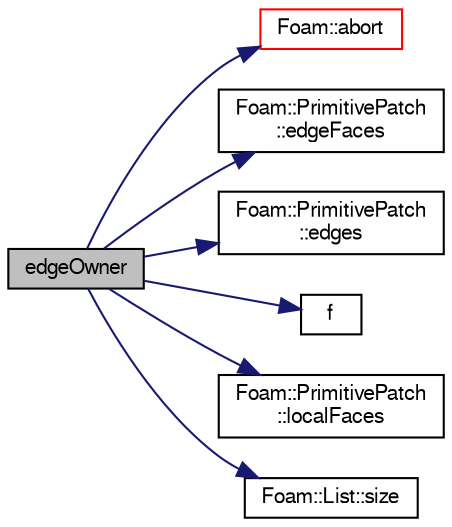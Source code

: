 digraph "edgeOwner"
{
  bgcolor="transparent";
  edge [fontname="FreeSans",fontsize="10",labelfontname="FreeSans",labelfontsize="10"];
  node [fontname="FreeSans",fontsize="10",shape=record];
  rankdir="LR";
  Node267 [label="edgeOwner",height=0.2,width=0.4,color="black", fillcolor="grey75", style="filled", fontcolor="black"];
  Node267 -> Node268 [color="midnightblue",fontsize="10",style="solid",fontname="FreeSans"];
  Node268 [label="Foam::abort",height=0.2,width=0.4,color="red",URL="$a21124.html#a447107a607d03e417307c203fa5fb44b"];
  Node267 -> Node311 [color="midnightblue",fontsize="10",style="solid",fontname="FreeSans"];
  Node311 [label="Foam::PrimitivePatch\l::edgeFaces",height=0.2,width=0.4,color="black",URL="$a27538.html#ad38ecd2902727a890ebd437731c271c8",tooltip="Return edge-face addressing. "];
  Node267 -> Node312 [color="midnightblue",fontsize="10",style="solid",fontname="FreeSans"];
  Node312 [label="Foam::PrimitivePatch\l::edges",height=0.2,width=0.4,color="black",URL="$a27538.html#a21d764179912ddda5c6f95193c289846",tooltip="Return list of edges, address into LOCAL point list. "];
  Node267 -> Node313 [color="midnightblue",fontsize="10",style="solid",fontname="FreeSans"];
  Node313 [label="f",height=0.2,width=0.4,color="black",URL="$a17900.html#a888be93833ac7a23170555c69c690288"];
  Node267 -> Node314 [color="midnightblue",fontsize="10",style="solid",fontname="FreeSans"];
  Node314 [label="Foam::PrimitivePatch\l::localFaces",height=0.2,width=0.4,color="black",URL="$a27538.html#aa4bd29e9c9de3d53e26aa2bf2e803c60",tooltip="Return patch faces addressing into local point list. "];
  Node267 -> Node315 [color="midnightblue",fontsize="10",style="solid",fontname="FreeSans"];
  Node315 [label="Foam::List::size",height=0.2,width=0.4,color="black",URL="$a25694.html#a8a5f6fa29bd4b500caf186f60245b384",tooltip="Override size to be inconsistent with allocated storage. "];
}
